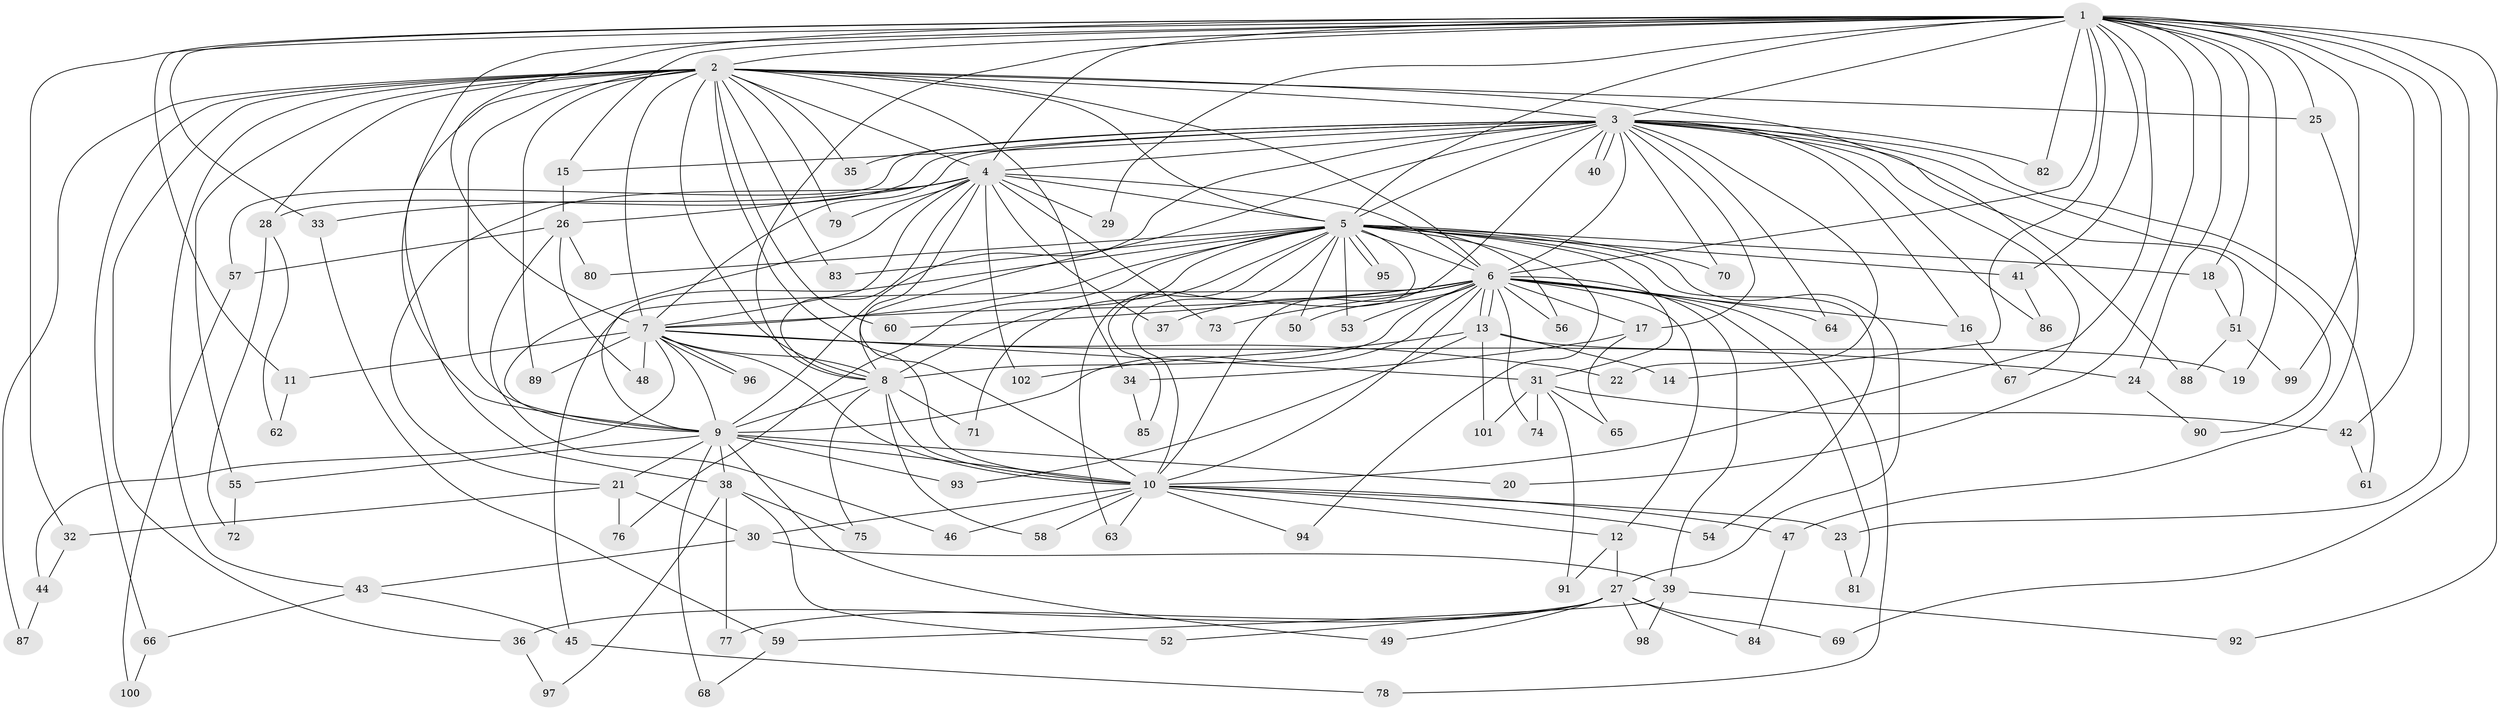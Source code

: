 // coarse degree distribution, {21: 0.025, 19: 0.05, 17: 0.025, 15: 0.05, 20: 0.025, 12: 0.025, 13: 0.025, 3: 0.275, 7: 0.025, 4: 0.075, 2: 0.35, 6: 0.025, 5: 0.025}
// Generated by graph-tools (version 1.1) at 2025/17/03/04/25 18:17:17]
// undirected, 102 vertices, 229 edges
graph export_dot {
graph [start="1"]
  node [color=gray90,style=filled];
  1;
  2;
  3;
  4;
  5;
  6;
  7;
  8;
  9;
  10;
  11;
  12;
  13;
  14;
  15;
  16;
  17;
  18;
  19;
  20;
  21;
  22;
  23;
  24;
  25;
  26;
  27;
  28;
  29;
  30;
  31;
  32;
  33;
  34;
  35;
  36;
  37;
  38;
  39;
  40;
  41;
  42;
  43;
  44;
  45;
  46;
  47;
  48;
  49;
  50;
  51;
  52;
  53;
  54;
  55;
  56;
  57;
  58;
  59;
  60;
  61;
  62;
  63;
  64;
  65;
  66;
  67;
  68;
  69;
  70;
  71;
  72;
  73;
  74;
  75;
  76;
  77;
  78;
  79;
  80;
  81;
  82;
  83;
  84;
  85;
  86;
  87;
  88;
  89;
  90;
  91;
  92;
  93;
  94;
  95;
  96;
  97;
  98;
  99;
  100;
  101;
  102;
  1 -- 2;
  1 -- 3;
  1 -- 4;
  1 -- 5;
  1 -- 6;
  1 -- 7;
  1 -- 8;
  1 -- 9;
  1 -- 10;
  1 -- 11;
  1 -- 14;
  1 -- 15;
  1 -- 18;
  1 -- 19;
  1 -- 20;
  1 -- 23;
  1 -- 24;
  1 -- 25;
  1 -- 29;
  1 -- 32;
  1 -- 33;
  1 -- 41;
  1 -- 42;
  1 -- 69;
  1 -- 82;
  1 -- 92;
  1 -- 99;
  2 -- 3;
  2 -- 4;
  2 -- 5;
  2 -- 6;
  2 -- 7;
  2 -- 8;
  2 -- 9;
  2 -- 10;
  2 -- 25;
  2 -- 28;
  2 -- 34;
  2 -- 35;
  2 -- 36;
  2 -- 38;
  2 -- 43;
  2 -- 55;
  2 -- 60;
  2 -- 66;
  2 -- 79;
  2 -- 83;
  2 -- 87;
  2 -- 88;
  2 -- 89;
  3 -- 4;
  3 -- 5;
  3 -- 6;
  3 -- 7;
  3 -- 8;
  3 -- 9;
  3 -- 10;
  3 -- 15;
  3 -- 16;
  3 -- 17;
  3 -- 22;
  3 -- 28;
  3 -- 35;
  3 -- 40;
  3 -- 40;
  3 -- 51;
  3 -- 57;
  3 -- 61;
  3 -- 64;
  3 -- 67;
  3 -- 70;
  3 -- 82;
  3 -- 86;
  3 -- 90;
  4 -- 5;
  4 -- 6;
  4 -- 7;
  4 -- 8;
  4 -- 9;
  4 -- 10;
  4 -- 21;
  4 -- 26;
  4 -- 29;
  4 -- 33;
  4 -- 37;
  4 -- 73;
  4 -- 79;
  4 -- 102;
  5 -- 6;
  5 -- 7;
  5 -- 8;
  5 -- 9;
  5 -- 10;
  5 -- 18;
  5 -- 27;
  5 -- 31;
  5 -- 41;
  5 -- 50;
  5 -- 53;
  5 -- 54;
  5 -- 56;
  5 -- 63;
  5 -- 70;
  5 -- 71;
  5 -- 76;
  5 -- 80;
  5 -- 83;
  5 -- 85;
  5 -- 94;
  5 -- 95;
  5 -- 95;
  6 -- 7;
  6 -- 8;
  6 -- 9;
  6 -- 10;
  6 -- 12;
  6 -- 13;
  6 -- 13;
  6 -- 16;
  6 -- 17;
  6 -- 37;
  6 -- 39;
  6 -- 45;
  6 -- 50;
  6 -- 53;
  6 -- 56;
  6 -- 60;
  6 -- 64;
  6 -- 73;
  6 -- 74;
  6 -- 78;
  6 -- 81;
  7 -- 8;
  7 -- 9;
  7 -- 10;
  7 -- 11;
  7 -- 22;
  7 -- 24;
  7 -- 31;
  7 -- 44;
  7 -- 48;
  7 -- 89;
  7 -- 96;
  7 -- 96;
  8 -- 9;
  8 -- 10;
  8 -- 58;
  8 -- 71;
  8 -- 75;
  9 -- 10;
  9 -- 20;
  9 -- 21;
  9 -- 38;
  9 -- 49;
  9 -- 55;
  9 -- 68;
  9 -- 93;
  10 -- 12;
  10 -- 23;
  10 -- 30;
  10 -- 46;
  10 -- 47;
  10 -- 54;
  10 -- 58;
  10 -- 63;
  10 -- 94;
  11 -- 62;
  12 -- 27;
  12 -- 91;
  13 -- 14;
  13 -- 19;
  13 -- 93;
  13 -- 101;
  13 -- 102;
  15 -- 26;
  16 -- 67;
  17 -- 34;
  17 -- 65;
  18 -- 51;
  21 -- 30;
  21 -- 32;
  21 -- 76;
  23 -- 81;
  24 -- 90;
  25 -- 47;
  26 -- 46;
  26 -- 48;
  26 -- 57;
  26 -- 80;
  27 -- 36;
  27 -- 49;
  27 -- 52;
  27 -- 69;
  27 -- 77;
  27 -- 84;
  27 -- 98;
  28 -- 62;
  28 -- 72;
  30 -- 39;
  30 -- 43;
  31 -- 42;
  31 -- 65;
  31 -- 74;
  31 -- 91;
  31 -- 101;
  32 -- 44;
  33 -- 59;
  34 -- 85;
  36 -- 97;
  38 -- 52;
  38 -- 75;
  38 -- 77;
  38 -- 97;
  39 -- 59;
  39 -- 92;
  39 -- 98;
  41 -- 86;
  42 -- 61;
  43 -- 45;
  43 -- 66;
  44 -- 87;
  45 -- 78;
  47 -- 84;
  51 -- 88;
  51 -- 99;
  55 -- 72;
  57 -- 100;
  59 -- 68;
  66 -- 100;
}
